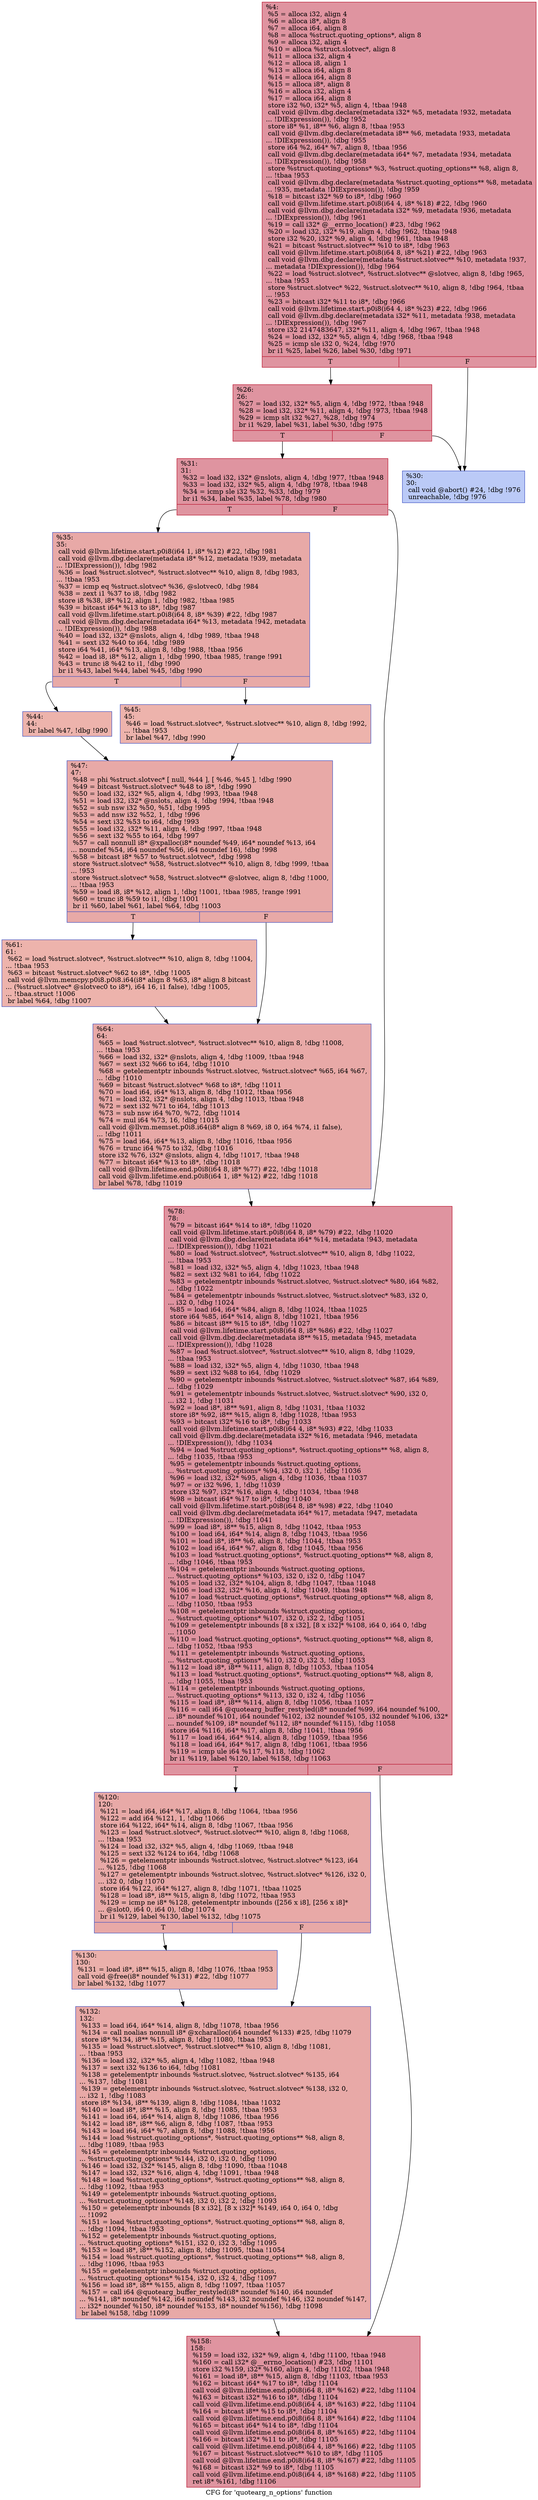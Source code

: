 digraph "CFG for 'quotearg_n_options' function" {
	label="CFG for 'quotearg_n_options' function";

	Node0x21f6c50 [shape=record,color="#b70d28ff", style=filled, fillcolor="#b70d2870",label="{%4:\l  %5 = alloca i32, align 4\l  %6 = alloca i8*, align 8\l  %7 = alloca i64, align 8\l  %8 = alloca %struct.quoting_options*, align 8\l  %9 = alloca i32, align 4\l  %10 = alloca %struct.slotvec*, align 8\l  %11 = alloca i32, align 4\l  %12 = alloca i8, align 1\l  %13 = alloca i64, align 8\l  %14 = alloca i64, align 8\l  %15 = alloca i8*, align 8\l  %16 = alloca i32, align 4\l  %17 = alloca i64, align 8\l  store i32 %0, i32* %5, align 4, !tbaa !948\l  call void @llvm.dbg.declare(metadata i32* %5, metadata !932, metadata\l... !DIExpression()), !dbg !952\l  store i8* %1, i8** %6, align 8, !tbaa !953\l  call void @llvm.dbg.declare(metadata i8** %6, metadata !933, metadata\l... !DIExpression()), !dbg !955\l  store i64 %2, i64* %7, align 8, !tbaa !956\l  call void @llvm.dbg.declare(metadata i64* %7, metadata !934, metadata\l... !DIExpression()), !dbg !958\l  store %struct.quoting_options* %3, %struct.quoting_options** %8, align 8,\l... !tbaa !953\l  call void @llvm.dbg.declare(metadata %struct.quoting_options** %8, metadata\l... !935, metadata !DIExpression()), !dbg !959\l  %18 = bitcast i32* %9 to i8*, !dbg !960\l  call void @llvm.lifetime.start.p0i8(i64 4, i8* %18) #22, !dbg !960\l  call void @llvm.dbg.declare(metadata i32* %9, metadata !936, metadata\l... !DIExpression()), !dbg !961\l  %19 = call i32* @__errno_location() #23, !dbg !962\l  %20 = load i32, i32* %19, align 4, !dbg !962, !tbaa !948\l  store i32 %20, i32* %9, align 4, !dbg !961, !tbaa !948\l  %21 = bitcast %struct.slotvec** %10 to i8*, !dbg !963\l  call void @llvm.lifetime.start.p0i8(i64 8, i8* %21) #22, !dbg !963\l  call void @llvm.dbg.declare(metadata %struct.slotvec** %10, metadata !937,\l... metadata !DIExpression()), !dbg !964\l  %22 = load %struct.slotvec*, %struct.slotvec** @slotvec, align 8, !dbg !965,\l... !tbaa !953\l  store %struct.slotvec* %22, %struct.slotvec** %10, align 8, !dbg !964, !tbaa\l... !953\l  %23 = bitcast i32* %11 to i8*, !dbg !966\l  call void @llvm.lifetime.start.p0i8(i64 4, i8* %23) #22, !dbg !966\l  call void @llvm.dbg.declare(metadata i32* %11, metadata !938, metadata\l... !DIExpression()), !dbg !967\l  store i32 2147483647, i32* %11, align 4, !dbg !967, !tbaa !948\l  %24 = load i32, i32* %5, align 4, !dbg !968, !tbaa !948\l  %25 = icmp sle i32 0, %24, !dbg !970\l  br i1 %25, label %26, label %30, !dbg !971\l|{<s0>T|<s1>F}}"];
	Node0x21f6c50:s0 -> Node0x21f77a0;
	Node0x21f6c50:s1 -> Node0x21f77f0;
	Node0x21f77a0 [shape=record,color="#b70d28ff", style=filled, fillcolor="#b70d2870",label="{%26:\l26:                                               \l  %27 = load i32, i32* %5, align 4, !dbg !972, !tbaa !948\l  %28 = load i32, i32* %11, align 4, !dbg !973, !tbaa !948\l  %29 = icmp slt i32 %27, %28, !dbg !974\l  br i1 %29, label %31, label %30, !dbg !975\l|{<s0>T|<s1>F}}"];
	Node0x21f77a0:s0 -> Node0x21f7840;
	Node0x21f77a0:s1 -> Node0x21f77f0;
	Node0x21f77f0 [shape=record,color="#3d50c3ff", style=filled, fillcolor="#6687ed70",label="{%30:\l30:                                               \l  call void @abort() #24, !dbg !976\l  unreachable, !dbg !976\l}"];
	Node0x21f7840 [shape=record,color="#b70d28ff", style=filled, fillcolor="#b70d2870",label="{%31:\l31:                                               \l  %32 = load i32, i32* @nslots, align 4, !dbg !977, !tbaa !948\l  %33 = load i32, i32* %5, align 4, !dbg !978, !tbaa !948\l  %34 = icmp sle i32 %32, %33, !dbg !979\l  br i1 %34, label %35, label %78, !dbg !980\l|{<s0>T|<s1>F}}"];
	Node0x21f7840:s0 -> Node0x21f7890;
	Node0x21f7840:s1 -> Node0x21f7a70;
	Node0x21f7890 [shape=record,color="#3d50c3ff", style=filled, fillcolor="#ca3b3770",label="{%35:\l35:                                               \l  call void @llvm.lifetime.start.p0i8(i64 1, i8* %12) #22, !dbg !981\l  call void @llvm.dbg.declare(metadata i8* %12, metadata !939, metadata\l... !DIExpression()), !dbg !982\l  %36 = load %struct.slotvec*, %struct.slotvec** %10, align 8, !dbg !983,\l... !tbaa !953\l  %37 = icmp eq %struct.slotvec* %36, @slotvec0, !dbg !984\l  %38 = zext i1 %37 to i8, !dbg !982\l  store i8 %38, i8* %12, align 1, !dbg !982, !tbaa !985\l  %39 = bitcast i64* %13 to i8*, !dbg !987\l  call void @llvm.lifetime.start.p0i8(i64 8, i8* %39) #22, !dbg !987\l  call void @llvm.dbg.declare(metadata i64* %13, metadata !942, metadata\l... !DIExpression()), !dbg !988\l  %40 = load i32, i32* @nslots, align 4, !dbg !989, !tbaa !948\l  %41 = sext i32 %40 to i64, !dbg !989\l  store i64 %41, i64* %13, align 8, !dbg !988, !tbaa !956\l  %42 = load i8, i8* %12, align 1, !dbg !990, !tbaa !985, !range !991\l  %43 = trunc i8 %42 to i1, !dbg !990\l  br i1 %43, label %44, label %45, !dbg !990\l|{<s0>T|<s1>F}}"];
	Node0x21f7890:s0 -> Node0x21f78e0;
	Node0x21f7890:s1 -> Node0x21f7930;
	Node0x21f78e0 [shape=record,color="#3d50c3ff", style=filled, fillcolor="#d6524470",label="{%44:\l44:                                               \l  br label %47, !dbg !990\l}"];
	Node0x21f78e0 -> Node0x21f7980;
	Node0x21f7930 [shape=record,color="#3d50c3ff", style=filled, fillcolor="#d6524470",label="{%45:\l45:                                               \l  %46 = load %struct.slotvec*, %struct.slotvec** %10, align 8, !dbg !992,\l... !tbaa !953\l  br label %47, !dbg !990\l}"];
	Node0x21f7930 -> Node0x21f7980;
	Node0x21f7980 [shape=record,color="#3d50c3ff", style=filled, fillcolor="#ca3b3770",label="{%47:\l47:                                               \l  %48 = phi %struct.slotvec* [ null, %44 ], [ %46, %45 ], !dbg !990\l  %49 = bitcast %struct.slotvec* %48 to i8*, !dbg !990\l  %50 = load i32, i32* %5, align 4, !dbg !993, !tbaa !948\l  %51 = load i32, i32* @nslots, align 4, !dbg !994, !tbaa !948\l  %52 = sub nsw i32 %50, %51, !dbg !995\l  %53 = add nsw i32 %52, 1, !dbg !996\l  %54 = sext i32 %53 to i64, !dbg !993\l  %55 = load i32, i32* %11, align 4, !dbg !997, !tbaa !948\l  %56 = sext i32 %55 to i64, !dbg !997\l  %57 = call nonnull i8* @xpalloc(i8* noundef %49, i64* noundef %13, i64\l... noundef %54, i64 noundef %56, i64 noundef 16), !dbg !998\l  %58 = bitcast i8* %57 to %struct.slotvec*, !dbg !998\l  store %struct.slotvec* %58, %struct.slotvec** %10, align 8, !dbg !999, !tbaa\l... !953\l  store %struct.slotvec* %58, %struct.slotvec** @slotvec, align 8, !dbg !1000,\l... !tbaa !953\l  %59 = load i8, i8* %12, align 1, !dbg !1001, !tbaa !985, !range !991\l  %60 = trunc i8 %59 to i1, !dbg !1001\l  br i1 %60, label %61, label %64, !dbg !1003\l|{<s0>T|<s1>F}}"];
	Node0x21f7980:s0 -> Node0x21f79d0;
	Node0x21f7980:s1 -> Node0x21f7a20;
	Node0x21f79d0 [shape=record,color="#3d50c3ff", style=filled, fillcolor="#d6524470",label="{%61:\l61:                                               \l  %62 = load %struct.slotvec*, %struct.slotvec** %10, align 8, !dbg !1004,\l... !tbaa !953\l  %63 = bitcast %struct.slotvec* %62 to i8*, !dbg !1005\l  call void @llvm.memcpy.p0i8.p0i8.i64(i8* align 8 %63, i8* align 8 bitcast\l... (%struct.slotvec* @slotvec0 to i8*), i64 16, i1 false), !dbg !1005,\l... !tbaa.struct !1006\l  br label %64, !dbg !1007\l}"];
	Node0x21f79d0 -> Node0x21f7a20;
	Node0x21f7a20 [shape=record,color="#3d50c3ff", style=filled, fillcolor="#ca3b3770",label="{%64:\l64:                                               \l  %65 = load %struct.slotvec*, %struct.slotvec** %10, align 8, !dbg !1008,\l... !tbaa !953\l  %66 = load i32, i32* @nslots, align 4, !dbg !1009, !tbaa !948\l  %67 = sext i32 %66 to i64, !dbg !1010\l  %68 = getelementptr inbounds %struct.slotvec, %struct.slotvec* %65, i64 %67,\l... !dbg !1010\l  %69 = bitcast %struct.slotvec* %68 to i8*, !dbg !1011\l  %70 = load i64, i64* %13, align 8, !dbg !1012, !tbaa !956\l  %71 = load i32, i32* @nslots, align 4, !dbg !1013, !tbaa !948\l  %72 = sext i32 %71 to i64, !dbg !1013\l  %73 = sub nsw i64 %70, %72, !dbg !1014\l  %74 = mul i64 %73, 16, !dbg !1015\l  call void @llvm.memset.p0i8.i64(i8* align 8 %69, i8 0, i64 %74, i1 false),\l... !dbg !1011\l  %75 = load i64, i64* %13, align 8, !dbg !1016, !tbaa !956\l  %76 = trunc i64 %75 to i32, !dbg !1016\l  store i32 %76, i32* @nslots, align 4, !dbg !1017, !tbaa !948\l  %77 = bitcast i64* %13 to i8*, !dbg !1018\l  call void @llvm.lifetime.end.p0i8(i64 8, i8* %77) #22, !dbg !1018\l  call void @llvm.lifetime.end.p0i8(i64 1, i8* %12) #22, !dbg !1018\l  br label %78, !dbg !1019\l}"];
	Node0x21f7a20 -> Node0x21f7a70;
	Node0x21f7a70 [shape=record,color="#b70d28ff", style=filled, fillcolor="#b70d2870",label="{%78:\l78:                                               \l  %79 = bitcast i64* %14 to i8*, !dbg !1020\l  call void @llvm.lifetime.start.p0i8(i64 8, i8* %79) #22, !dbg !1020\l  call void @llvm.dbg.declare(metadata i64* %14, metadata !943, metadata\l... !DIExpression()), !dbg !1021\l  %80 = load %struct.slotvec*, %struct.slotvec** %10, align 8, !dbg !1022,\l... !tbaa !953\l  %81 = load i32, i32* %5, align 4, !dbg !1023, !tbaa !948\l  %82 = sext i32 %81 to i64, !dbg !1022\l  %83 = getelementptr inbounds %struct.slotvec, %struct.slotvec* %80, i64 %82,\l... !dbg !1022\l  %84 = getelementptr inbounds %struct.slotvec, %struct.slotvec* %83, i32 0,\l... i32 0, !dbg !1024\l  %85 = load i64, i64* %84, align 8, !dbg !1024, !tbaa !1025\l  store i64 %85, i64* %14, align 8, !dbg !1021, !tbaa !956\l  %86 = bitcast i8** %15 to i8*, !dbg !1027\l  call void @llvm.lifetime.start.p0i8(i64 8, i8* %86) #22, !dbg !1027\l  call void @llvm.dbg.declare(metadata i8** %15, metadata !945, metadata\l... !DIExpression()), !dbg !1028\l  %87 = load %struct.slotvec*, %struct.slotvec** %10, align 8, !dbg !1029,\l... !tbaa !953\l  %88 = load i32, i32* %5, align 4, !dbg !1030, !tbaa !948\l  %89 = sext i32 %88 to i64, !dbg !1029\l  %90 = getelementptr inbounds %struct.slotvec, %struct.slotvec* %87, i64 %89,\l... !dbg !1029\l  %91 = getelementptr inbounds %struct.slotvec, %struct.slotvec* %90, i32 0,\l... i32 1, !dbg !1031\l  %92 = load i8*, i8** %91, align 8, !dbg !1031, !tbaa !1032\l  store i8* %92, i8** %15, align 8, !dbg !1028, !tbaa !953\l  %93 = bitcast i32* %16 to i8*, !dbg !1033\l  call void @llvm.lifetime.start.p0i8(i64 4, i8* %93) #22, !dbg !1033\l  call void @llvm.dbg.declare(metadata i32* %16, metadata !946, metadata\l... !DIExpression()), !dbg !1034\l  %94 = load %struct.quoting_options*, %struct.quoting_options** %8, align 8,\l... !dbg !1035, !tbaa !953\l  %95 = getelementptr inbounds %struct.quoting_options,\l... %struct.quoting_options* %94, i32 0, i32 1, !dbg !1036\l  %96 = load i32, i32* %95, align 4, !dbg !1036, !tbaa !1037\l  %97 = or i32 %96, 1, !dbg !1039\l  store i32 %97, i32* %16, align 4, !dbg !1034, !tbaa !948\l  %98 = bitcast i64* %17 to i8*, !dbg !1040\l  call void @llvm.lifetime.start.p0i8(i64 8, i8* %98) #22, !dbg !1040\l  call void @llvm.dbg.declare(metadata i64* %17, metadata !947, metadata\l... !DIExpression()), !dbg !1041\l  %99 = load i8*, i8** %15, align 8, !dbg !1042, !tbaa !953\l  %100 = load i64, i64* %14, align 8, !dbg !1043, !tbaa !956\l  %101 = load i8*, i8** %6, align 8, !dbg !1044, !tbaa !953\l  %102 = load i64, i64* %7, align 8, !dbg !1045, !tbaa !956\l  %103 = load %struct.quoting_options*, %struct.quoting_options** %8, align 8,\l... !dbg !1046, !tbaa !953\l  %104 = getelementptr inbounds %struct.quoting_options,\l... %struct.quoting_options* %103, i32 0, i32 0, !dbg !1047\l  %105 = load i32, i32* %104, align 8, !dbg !1047, !tbaa !1048\l  %106 = load i32, i32* %16, align 4, !dbg !1049, !tbaa !948\l  %107 = load %struct.quoting_options*, %struct.quoting_options** %8, align 8,\l... !dbg !1050, !tbaa !953\l  %108 = getelementptr inbounds %struct.quoting_options,\l... %struct.quoting_options* %107, i32 0, i32 2, !dbg !1051\l  %109 = getelementptr inbounds [8 x i32], [8 x i32]* %108, i64 0, i64 0, !dbg\l... !1050\l  %110 = load %struct.quoting_options*, %struct.quoting_options** %8, align 8,\l... !dbg !1052, !tbaa !953\l  %111 = getelementptr inbounds %struct.quoting_options,\l... %struct.quoting_options* %110, i32 0, i32 3, !dbg !1053\l  %112 = load i8*, i8** %111, align 8, !dbg !1053, !tbaa !1054\l  %113 = load %struct.quoting_options*, %struct.quoting_options** %8, align 8,\l... !dbg !1055, !tbaa !953\l  %114 = getelementptr inbounds %struct.quoting_options,\l... %struct.quoting_options* %113, i32 0, i32 4, !dbg !1056\l  %115 = load i8*, i8** %114, align 8, !dbg !1056, !tbaa !1057\l  %116 = call i64 @quotearg_buffer_restyled(i8* noundef %99, i64 noundef %100,\l... i8* noundef %101, i64 noundef %102, i32 noundef %105, i32 noundef %106, i32*\l... noundef %109, i8* noundef %112, i8* noundef %115), !dbg !1058\l  store i64 %116, i64* %17, align 8, !dbg !1041, !tbaa !956\l  %117 = load i64, i64* %14, align 8, !dbg !1059, !tbaa !956\l  %118 = load i64, i64* %17, align 8, !dbg !1061, !tbaa !956\l  %119 = icmp ule i64 %117, %118, !dbg !1062\l  br i1 %119, label %120, label %158, !dbg !1063\l|{<s0>T|<s1>F}}"];
	Node0x21f7a70:s0 -> Node0x21f7ac0;
	Node0x21f7a70:s1 -> Node0x21f7bb0;
	Node0x21f7ac0 [shape=record,color="#3d50c3ff", style=filled, fillcolor="#ca3b3770",label="{%120:\l120:                                              \l  %121 = load i64, i64* %17, align 8, !dbg !1064, !tbaa !956\l  %122 = add i64 %121, 1, !dbg !1066\l  store i64 %122, i64* %14, align 8, !dbg !1067, !tbaa !956\l  %123 = load %struct.slotvec*, %struct.slotvec** %10, align 8, !dbg !1068,\l... !tbaa !953\l  %124 = load i32, i32* %5, align 4, !dbg !1069, !tbaa !948\l  %125 = sext i32 %124 to i64, !dbg !1068\l  %126 = getelementptr inbounds %struct.slotvec, %struct.slotvec* %123, i64\l... %125, !dbg !1068\l  %127 = getelementptr inbounds %struct.slotvec, %struct.slotvec* %126, i32 0,\l... i32 0, !dbg !1070\l  store i64 %122, i64* %127, align 8, !dbg !1071, !tbaa !1025\l  %128 = load i8*, i8** %15, align 8, !dbg !1072, !tbaa !953\l  %129 = icmp ne i8* %128, getelementptr inbounds ([256 x i8], [256 x i8]*\l... @slot0, i64 0, i64 0), !dbg !1074\l  br i1 %129, label %130, label %132, !dbg !1075\l|{<s0>T|<s1>F}}"];
	Node0x21f7ac0:s0 -> Node0x21f7b10;
	Node0x21f7ac0:s1 -> Node0x21f7b60;
	Node0x21f7b10 [shape=record,color="#3d50c3ff", style=filled, fillcolor="#d24b4070",label="{%130:\l130:                                              \l  %131 = load i8*, i8** %15, align 8, !dbg !1076, !tbaa !953\l  call void @free(i8* noundef %131) #22, !dbg !1077\l  br label %132, !dbg !1077\l}"];
	Node0x21f7b10 -> Node0x21f7b60;
	Node0x21f7b60 [shape=record,color="#3d50c3ff", style=filled, fillcolor="#ca3b3770",label="{%132:\l132:                                              \l  %133 = load i64, i64* %14, align 8, !dbg !1078, !tbaa !956\l  %134 = call noalias nonnull i8* @xcharalloc(i64 noundef %133) #25, !dbg !1079\l  store i8* %134, i8** %15, align 8, !dbg !1080, !tbaa !953\l  %135 = load %struct.slotvec*, %struct.slotvec** %10, align 8, !dbg !1081,\l... !tbaa !953\l  %136 = load i32, i32* %5, align 4, !dbg !1082, !tbaa !948\l  %137 = sext i32 %136 to i64, !dbg !1081\l  %138 = getelementptr inbounds %struct.slotvec, %struct.slotvec* %135, i64\l... %137, !dbg !1081\l  %139 = getelementptr inbounds %struct.slotvec, %struct.slotvec* %138, i32 0,\l... i32 1, !dbg !1083\l  store i8* %134, i8** %139, align 8, !dbg !1084, !tbaa !1032\l  %140 = load i8*, i8** %15, align 8, !dbg !1085, !tbaa !953\l  %141 = load i64, i64* %14, align 8, !dbg !1086, !tbaa !956\l  %142 = load i8*, i8** %6, align 8, !dbg !1087, !tbaa !953\l  %143 = load i64, i64* %7, align 8, !dbg !1088, !tbaa !956\l  %144 = load %struct.quoting_options*, %struct.quoting_options** %8, align 8,\l... !dbg !1089, !tbaa !953\l  %145 = getelementptr inbounds %struct.quoting_options,\l... %struct.quoting_options* %144, i32 0, i32 0, !dbg !1090\l  %146 = load i32, i32* %145, align 8, !dbg !1090, !tbaa !1048\l  %147 = load i32, i32* %16, align 4, !dbg !1091, !tbaa !948\l  %148 = load %struct.quoting_options*, %struct.quoting_options** %8, align 8,\l... !dbg !1092, !tbaa !953\l  %149 = getelementptr inbounds %struct.quoting_options,\l... %struct.quoting_options* %148, i32 0, i32 2, !dbg !1093\l  %150 = getelementptr inbounds [8 x i32], [8 x i32]* %149, i64 0, i64 0, !dbg\l... !1092\l  %151 = load %struct.quoting_options*, %struct.quoting_options** %8, align 8,\l... !dbg !1094, !tbaa !953\l  %152 = getelementptr inbounds %struct.quoting_options,\l... %struct.quoting_options* %151, i32 0, i32 3, !dbg !1095\l  %153 = load i8*, i8** %152, align 8, !dbg !1095, !tbaa !1054\l  %154 = load %struct.quoting_options*, %struct.quoting_options** %8, align 8,\l... !dbg !1096, !tbaa !953\l  %155 = getelementptr inbounds %struct.quoting_options,\l... %struct.quoting_options* %154, i32 0, i32 4, !dbg !1097\l  %156 = load i8*, i8** %155, align 8, !dbg !1097, !tbaa !1057\l  %157 = call i64 @quotearg_buffer_restyled(i8* noundef %140, i64 noundef\l... %141, i8* noundef %142, i64 noundef %143, i32 noundef %146, i32 noundef %147,\l... i32* noundef %150, i8* noundef %153, i8* noundef %156), !dbg !1098\l  br label %158, !dbg !1099\l}"];
	Node0x21f7b60 -> Node0x21f7bb0;
	Node0x21f7bb0 [shape=record,color="#b70d28ff", style=filled, fillcolor="#b70d2870",label="{%158:\l158:                                              \l  %159 = load i32, i32* %9, align 4, !dbg !1100, !tbaa !948\l  %160 = call i32* @__errno_location() #23, !dbg !1101\l  store i32 %159, i32* %160, align 4, !dbg !1102, !tbaa !948\l  %161 = load i8*, i8** %15, align 8, !dbg !1103, !tbaa !953\l  %162 = bitcast i64* %17 to i8*, !dbg !1104\l  call void @llvm.lifetime.end.p0i8(i64 8, i8* %162) #22, !dbg !1104\l  %163 = bitcast i32* %16 to i8*, !dbg !1104\l  call void @llvm.lifetime.end.p0i8(i64 4, i8* %163) #22, !dbg !1104\l  %164 = bitcast i8** %15 to i8*, !dbg !1104\l  call void @llvm.lifetime.end.p0i8(i64 8, i8* %164) #22, !dbg !1104\l  %165 = bitcast i64* %14 to i8*, !dbg !1104\l  call void @llvm.lifetime.end.p0i8(i64 8, i8* %165) #22, !dbg !1104\l  %166 = bitcast i32* %11 to i8*, !dbg !1105\l  call void @llvm.lifetime.end.p0i8(i64 4, i8* %166) #22, !dbg !1105\l  %167 = bitcast %struct.slotvec** %10 to i8*, !dbg !1105\l  call void @llvm.lifetime.end.p0i8(i64 8, i8* %167) #22, !dbg !1105\l  %168 = bitcast i32* %9 to i8*, !dbg !1105\l  call void @llvm.lifetime.end.p0i8(i64 4, i8* %168) #22, !dbg !1105\l  ret i8* %161, !dbg !1106\l}"];
}
